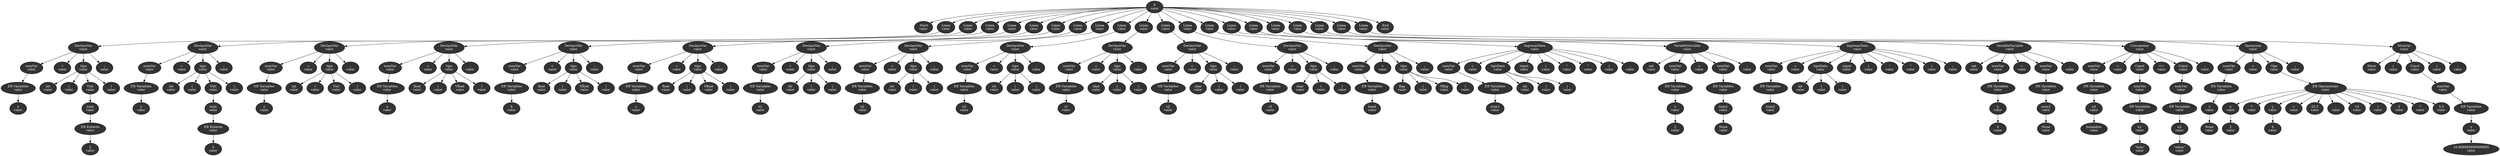 // Arbol
digraph {
	1 [label="F
valor" fillcolor="#333333" fontcolor=white style=filled]
	11 [label=".Start
valor" fillcolor="#333333" fontcolor=white style=filled]
	1 -> 11
	12 [label="Linea
valor" fillcolor="#333333" fontcolor=white style=filled]
	1 -> 12
	13 [label="Linea
valor" fillcolor="#333333" fontcolor=white style=filled]
	1 -> 13
	14 [label="Linea
valor" fillcolor="#333333" fontcolor=white style=filled]
	1 -> 14
	15 [label="Linea
valor" fillcolor="#333333" fontcolor=white style=filled]
	1 -> 15
	16 [label="Linea
valor" fillcolor="#333333" fontcolor=white style=filled]
	1 -> 16
	17 [label="Linea
valor" fillcolor="#333333" fontcolor=white style=filled]
	1 -> 17
	18 [label="Linea
valor" fillcolor="#333333" fontcolor=white style=filled]
	1 -> 18
	19 [label="Linea
valor" fillcolor="#333333" fontcolor=white style=filled]
	1 -> 19
	"1a" [label="Linea
valor" fillcolor="#333333" fontcolor=white style=filled]
	1 -> "1a"
	"1b" [label="Linea
valor" fillcolor="#333333" fontcolor=white style=filled]
	1 -> "1b"
	"1c" [label="Linea
valor" fillcolor="#333333" fontcolor=white style=filled]
	1 -> "1c"
	"1d" [label="Linea
valor" fillcolor="#333333" fontcolor=white style=filled]
	1 -> "1d"
	"1e" [label="Linea
valor" fillcolor="#333333" fontcolor=white style=filled]
	1 -> "1e"
	"1f" [label="Linea
valor" fillcolor="#333333" fontcolor=white style=filled]
	1 -> "1f"
	"1g" [label="Linea
valor" fillcolor="#333333" fontcolor=white style=filled]
	1 -> "1g"
	"1h" [label="Linea
valor" fillcolor="#333333" fontcolor=white style=filled]
	1 -> "1h"
	"1i" [label="Linea
valor" fillcolor="#333333" fontcolor=white style=filled]
	1 -> "1i"
	"1j" [label="Linea
valor" fillcolor="#333333" fontcolor=white style=filled]
	1 -> "1j"
	"1k" [label="Linea
valor" fillcolor="#333333" fontcolor=white style=filled]
	1 -> "1k"
	"1l" [label="Linea
valor" fillcolor="#333333" fontcolor=white style=filled]
	1 -> "1l"
	"1m" [label=".Exit
valor" fillcolor="#333333" fontcolor=white style=filled]
	1 -> "1m"
	121 [label="DeclaraVar
valor" fillcolor="#333333" fontcolor=white style=filled]
	12 -> 121
	131 [label="DeclaraVar
valor" fillcolor="#333333" fontcolor=white style=filled]
	13 -> 131
	141 [label="DeclaraVar
valor" fillcolor="#333333" fontcolor=white style=filled]
	14 -> 141
	151 [label="DeclaraVar
valor" fillcolor="#333333" fontcolor=white style=filled]
	15 -> 151
	161 [label="DeclaraVar
valor" fillcolor="#333333" fontcolor=white style=filled]
	16 -> 161
	171 [label="DeclaraVar
valor" fillcolor="#333333" fontcolor=white style=filled]
	17 -> 171
	181 [label="DeclaraVar
valor" fillcolor="#333333" fontcolor=white style=filled]
	18 -> 181
	191 [label="DeclaraVar
valor" fillcolor="#333333" fontcolor=white style=filled]
	19 -> 191
	"1a1" [label="DeclaraVar
valor" fillcolor="#333333" fontcolor=white style=filled]
	"1a" -> "1a1"
	"1b1" [label="DeclaraVar
valor" fillcolor="#333333" fontcolor=white style=filled]
	"1b" -> "1b1"
	"1c1" [label="DeclaraVar
valor" fillcolor="#333333" fontcolor=white style=filled]
	"1c" -> "1c1"
	"1d1" [label="DeclaraVar
valor" fillcolor="#333333" fontcolor=white style=filled]
	"1d" -> "1d1"
	"1e1" [label="DeclaraVar
valor" fillcolor="#333333" fontcolor=white style=filled]
	"1e" -> "1e1"
	"1f1" [label="IngresarDato
valor" fillcolor="#333333" fontcolor=white style=filled]
	"1f" -> "1f1"
	"1g1" [label="VariableVariable
valor" fillcolor="#333333" fontcolor=white style=filled]
	"1g" -> "1g1"
	"1h1" [label="IngresarDato
valor" fillcolor="#333333" fontcolor=white style=filled]
	"1h" -> "1h1"
	"1i1" [label="VariableVariable
valor" fillcolor="#333333" fontcolor=white style=filled]
	"1i" -> "1i1"
	"1j1" [label="Concatenar
valor" fillcolor="#333333" fontcolor=white style=filled]
	"1j" -> "1j1"
	"1k1" [label="Operacion
valor" fillcolor="#333333" fontcolor=white style=filled]
	"1k" -> "1k1"
	"1l1" [label="Mostrar
valor" fillcolor="#333333" fontcolor=white style=filled]
	"1l" -> "1l1"
	1211 [label="nomVar
valor" fillcolor="#333333" fontcolor=white style=filled]
	121 -> 1211
	1212 [label="=
valor" fillcolor="#333333" fontcolor=white style=filled]
	121 -> 1212
	1213 [label="tipo
valor" fillcolor="#333333" fontcolor=white style=filled]
	121 -> 1213
	1214 [label=";
valor" fillcolor="#333333" fontcolor=white style=filled]
	121 -> 1214
	1311 [label="nomVar
valor" fillcolor="#333333" fontcolor=white style=filled]
	131 -> 1311
	1312 [label="=
valor" fillcolor="#333333" fontcolor=white style=filled]
	131 -> 1312
	1313 [label="tipo
valor" fillcolor="#333333" fontcolor=white style=filled]
	131 -> 1313
	1314 [label=";
valor" fillcolor="#333333" fontcolor=white style=filled]
	131 -> 1314
	1411 [label="nomVar
valor" fillcolor="#333333" fontcolor=white style=filled]
	141 -> 1411
	1412 [label="=
valor" fillcolor="#333333" fontcolor=white style=filled]
	141 -> 1412
	1413 [label="tipo
valor" fillcolor="#333333" fontcolor=white style=filled]
	141 -> 1413
	1414 [label=";
valor" fillcolor="#333333" fontcolor=white style=filled]
	141 -> 1414
	1511 [label="nomVar
valor" fillcolor="#333333" fontcolor=white style=filled]
	151 -> 1511
	1512 [label="=
valor" fillcolor="#333333" fontcolor=white style=filled]
	151 -> 1512
	1513 [label="tipo
valor" fillcolor="#333333" fontcolor=white style=filled]
	151 -> 1513
	1514 [label=";
valor" fillcolor="#333333" fontcolor=white style=filled]
	151 -> 1514
	1611 [label="nomVar
valor" fillcolor="#333333" fontcolor=white style=filled]
	161 -> 1611
	1612 [label="=
valor" fillcolor="#333333" fontcolor=white style=filled]
	161 -> 1612
	1613 [label="tipo
valor" fillcolor="#333333" fontcolor=white style=filled]
	161 -> 1613
	1614 [label=";
valor" fillcolor="#333333" fontcolor=white style=filled]
	161 -> 1614
	1711 [label="nomVar
valor" fillcolor="#333333" fontcolor=white style=filled]
	171 -> 1711
	1712 [label="=
valor" fillcolor="#333333" fontcolor=white style=filled]
	171 -> 1712
	1713 [label="tipo
valor" fillcolor="#333333" fontcolor=white style=filled]
	171 -> 1713
	1714 [label=";
valor" fillcolor="#333333" fontcolor=white style=filled]
	171 -> 1714
	1811 [label="nomVar
valor" fillcolor="#333333" fontcolor=white style=filled]
	181 -> 1811
	1812 [label="=
valor" fillcolor="#333333" fontcolor=white style=filled]
	181 -> 1812
	1813 [label="tipo
valor" fillcolor="#333333" fontcolor=white style=filled]
	181 -> 1813
	1814 [label=";
valor" fillcolor="#333333" fontcolor=white style=filled]
	181 -> 1814
	1911 [label="nomVar
valor" fillcolor="#333333" fontcolor=white style=filled]
	191 -> 1911
	1912 [label="=
valor" fillcolor="#333333" fontcolor=white style=filled]
	191 -> 1912
	1913 [label="tipo
valor" fillcolor="#333333" fontcolor=white style=filled]
	191 -> 1913
	1914 [label=";
valor" fillcolor="#333333" fontcolor=white style=filled]
	191 -> 1914
	"1a11" [label="nomVar
valor" fillcolor="#333333" fontcolor=white style=filled]
	"1a1" -> "1a11"
	"1a12" [label="=
valor" fillcolor="#333333" fontcolor=white style=filled]
	"1a1" -> "1a12"
	"1a13" [label="tipo
valor" fillcolor="#333333" fontcolor=white style=filled]
	"1a1" -> "1a13"
	"1a14" [label=";
valor" fillcolor="#333333" fontcolor=white style=filled]
	"1a1" -> "1a14"
	"1b11" [label="nomVar
valor" fillcolor="#333333" fontcolor=white style=filled]
	"1b1" -> "1b11"
	"1b12" [label="=
valor" fillcolor="#333333" fontcolor=white style=filled]
	"1b1" -> "1b12"
	"1b13" [label="tipo
valor" fillcolor="#333333" fontcolor=white style=filled]
	"1b1" -> "1b13"
	"1b14" [label=";
valor" fillcolor="#333333" fontcolor=white style=filled]
	"1b1" -> "1b14"
	"1c11" [label="nomVar
valor" fillcolor="#333333" fontcolor=white style=filled]
	"1c1" -> "1c11"
	"1c12" [label="=
valor" fillcolor="#333333" fontcolor=white style=filled]
	"1c1" -> "1c12"
	"1c13" [label="tipo
valor" fillcolor="#333333" fontcolor=white style=filled]
	"1c1" -> "1c13"
	"1c14" [label=";
valor" fillcolor="#333333" fontcolor=white style=filled]
	"1c1" -> "1c14"
	"1d11" [label="nomVar
valor" fillcolor="#333333" fontcolor=white style=filled]
	"1d1" -> "1d11"
	"1d12" [label="=
valor" fillcolor="#333333" fontcolor=white style=filled]
	"1d1" -> "1d12"
	"1d13" [label="tipo
valor" fillcolor="#333333" fontcolor=white style=filled]
	"1d1" -> "1d13"
	"1d14" [label=";
valor" fillcolor="#333333" fontcolor=white style=filled]
	"1d1" -> "1d14"
	"1e11" [label="nomVar
valor" fillcolor="#333333" fontcolor=white style=filled]
	"1e1" -> "1e11"
	"1e12" [label="=
valor" fillcolor="#333333" fontcolor=white style=filled]
	"1e1" -> "1e12"
	"1e13" [label="tipo
valor" fillcolor="#333333" fontcolor=white style=filled]
	"1e1" -> "1e13"
	"1e14" [label=";
valor" fillcolor="#333333" fontcolor=white style=filled]
	"1e1" -> "1e14"
	"1f11" [label="nomVar
valor" fillcolor="#333333" fontcolor=white style=filled]
	"1f1" -> "1f11"
	"1f12" [label="=
valor" fillcolor="#333333" fontcolor=white style=filled]
	"1f1" -> "1f12"
	"1f13" [label="tipoDato
valor" fillcolor="#333333" fontcolor=white style=filled]
	"1f1" -> "1f13"
	"1f14" [label=".input
valor" fillcolor="#333333" fontcolor=white style=filled]
	"1f1" -> "1f14"
	"1f15" [label="(
valor" fillcolor="#333333" fontcolor=white style=filled]
	"1f1" -> "1f15"
	"1f16" [label="\"
valor" fillcolor="#333333" fontcolor=white style=filled]
	"1f1" -> "1f16"
	"1f17" [label="\"
valor" fillcolor="#333333" fontcolor=white style=filled]
	"1f1" -> "1f17"
	"1f18" [label=")
valor" fillcolor="#333333" fontcolor=white style=filled]
	"1f1" -> "1f18"
	"1f19" [label=";
valor" fillcolor="#333333" fontcolor=white style=filled]
	"1f1" -> "1f19"
	"1g11" [label="set
valor" fillcolor="#333333" fontcolor=white style=filled]
	"1g1" -> "1g11"
	"1g12" [label="nomVar
valor" fillcolor="#333333" fontcolor=white style=filled]
	"1g1" -> "1g12"
	"1g13" [label="=
valor" fillcolor="#333333" fontcolor=white style=filled]
	"1g1" -> "1g13"
	"1g14" [label="nomVar
valor" fillcolor="#333333" fontcolor=white style=filled]
	"1g1" -> "1g14"
	"1g15" [label=";
valor" fillcolor="#333333" fontcolor=white style=filled]
	"1g1" -> "1g15"
	"1h11" [label="nomVar
valor" fillcolor="#333333" fontcolor=white style=filled]
	"1h1" -> "1h11"
	"1h12" [label="=
valor" fillcolor="#333333" fontcolor=white style=filled]
	"1h1" -> "1h12"
	"1h13" [label="tipoDato
valor" fillcolor="#333333" fontcolor=white style=filled]
	"1h1" -> "1h13"
	"1h14" [label=".input
valor" fillcolor="#333333" fontcolor=white style=filled]
	"1h1" -> "1h14"
	"1h15" [label="(
valor" fillcolor="#333333" fontcolor=white style=filled]
	"1h1" -> "1h15"
	"1h16" [label="\"
valor" fillcolor="#333333" fontcolor=white style=filled]
	"1h1" -> "1h16"
	"1h17" [label="\"
valor" fillcolor="#333333" fontcolor=white style=filled]
	"1h1" -> "1h17"
	"1h18" [label=")
valor" fillcolor="#333333" fontcolor=white style=filled]
	"1h1" -> "1h18"
	"1h19" [label=";
valor" fillcolor="#333333" fontcolor=white style=filled]
	"1h1" -> "1h19"
	"1i11" [label="set
valor" fillcolor="#333333" fontcolor=white style=filled]
	"1i1" -> "1i11"
	"1i12" [label="nomVar
valor" fillcolor="#333333" fontcolor=white style=filled]
	"1i1" -> "1i12"
	"1i13" [label="=
valor" fillcolor="#333333" fontcolor=white style=filled]
	"1i1" -> "1i13"
	"1i14" [label="nomVar
valor" fillcolor="#333333" fontcolor=white style=filled]
	"1i1" -> "1i14"
	"1i15" [label=";
valor" fillcolor="#333333" fontcolor=white style=filled]
	"1i1" -> "1i15"
	"1j11" [label="nomVar
valor" fillcolor="#333333" fontcolor=white style=filled]
	"1j1" -> "1j11"
	"1j12" [label="=
valor" fillcolor="#333333" fontcolor=white style=filled]
	"1j1" -> "1j12"
	"1j13" [label="Conct
valor" fillcolor="#333333" fontcolor=white style=filled]
	"1j1" -> "1j13"
	"1j14" [label="<<
valor" fillcolor="#333333" fontcolor=white style=filled]
	"1j1" -> "1j14"
	"1j15" [label="Conct
valor" fillcolor="#333333" fontcolor=white style=filled]
	"1j1" -> "1j15"
	"1j16" [label=";
valor" fillcolor="#333333" fontcolor=white style=filled]
	"1j1" -> "1j16"
	"1k11" [label="nomVar
valor" fillcolor="#333333" fontcolor=white style=filled]
	"1k1" -> "1k11"
	"1k12" [label="=
valor" fillcolor="#333333" fontcolor=white style=filled]
	"1k1" -> "1k12"
	"1k13" [label="Ope
valor" fillcolor="#333333" fontcolor=white style=filled]
	"1k1" -> "1k13"
	"1k14" [label=";
valor" fillcolor="#333333" fontcolor=white style=filled]
	"1k1" -> "1k14"
	"1l11" [label="Show
valor" fillcolor="#333333" fontcolor=white style=filled]
	"1l1" -> "1l11"
	"1l12" [label="(
valor" fillcolor="#333333" fontcolor=white style=filled]
	"1l1" -> "1l12"
	"1l13" [label="Conct
valor" fillcolor="#333333" fontcolor=white style=filled]
	"1l1" -> "1l13"
	"1l14" [label=")
valor" fillcolor="#333333" fontcolor=white style=filled]
	"1l1" -> "1l14"
	"1l15" [label=";
valor" fillcolor="#333333" fontcolor=white style=filled]
	"1l1" -> "1l15"
	12111 [label="ER Variables
valor" fillcolor="#333333" fontcolor=white style=filled]
	1211 -> 12111
	12131 [label="int
valor" fillcolor="#333333" fontcolor=white style=filled]
	1213 -> 12131
	12132 [label="(
valor" fillcolor="#333333" fontcolor=white style=filled]
	1213 -> 12132
	12133 [label="Vint
valor" fillcolor="#333333" fontcolor=white style=filled]
	1213 -> 12133
	12134 [label=")
valor" fillcolor="#333333" fontcolor=white style=filled]
	1213 -> 12134
	13111 [label="ER Variables
valor" fillcolor="#333333" fontcolor=white style=filled]
	1311 -> 13111
	13131 [label="int
valor" fillcolor="#333333" fontcolor=white style=filled]
	1313 -> 13131
	13132 [label="(
valor" fillcolor="#333333" fontcolor=white style=filled]
	1313 -> 13132
	13133 [label="Vint
valor" fillcolor="#333333" fontcolor=white style=filled]
	1313 -> 13133
	13134 [label=")
valor" fillcolor="#333333" fontcolor=white style=filled]
	1313 -> 13134
	14111 [label="ER Variables
valor" fillcolor="#333333" fontcolor=white style=filled]
	1411 -> 14111
	14131 [label="int
valor" fillcolor="#333333" fontcolor=white style=filled]
	1413 -> 14131
	14132 [label="(
valor" fillcolor="#333333" fontcolor=white style=filled]
	1413 -> 14132
	14133 [label="Vint
valor" fillcolor="#333333" fontcolor=white style=filled]
	1413 -> 14133
	14134 [label=")
valor" fillcolor="#333333" fontcolor=white style=filled]
	1413 -> 14134
	15111 [label="ER Variables
valor" fillcolor="#333333" fontcolor=white style=filled]
	1511 -> 15111
	15131 [label="float
valor" fillcolor="#333333" fontcolor=white style=filled]
	1513 -> 15131
	15132 [label="(
valor" fillcolor="#333333" fontcolor=white style=filled]
	1513 -> 15132
	15133 [label="Vfloat
valor" fillcolor="#333333" fontcolor=white style=filled]
	1513 -> 15133
	15134 [label=")
valor" fillcolor="#333333" fontcolor=white style=filled]
	1513 -> 15134
	16111 [label="ER Variables
valor" fillcolor="#333333" fontcolor=white style=filled]
	1611 -> 16111
	16131 [label="float
valor" fillcolor="#333333" fontcolor=white style=filled]
	1613 -> 16131
	16132 [label="(
valor" fillcolor="#333333" fontcolor=white style=filled]
	1613 -> 16132
	16133 [label="Vfloat
valor" fillcolor="#333333" fontcolor=white style=filled]
	1613 -> 16133
	16134 [label=")
valor" fillcolor="#333333" fontcolor=white style=filled]
	1613 -> 16134
	17111 [label="ER Variables
valor" fillcolor="#333333" fontcolor=white style=filled]
	1711 -> 17111
	17131 [label="float
valor" fillcolor="#333333" fontcolor=white style=filled]
	1713 -> 17131
	17132 [label="(
valor" fillcolor="#333333" fontcolor=white style=filled]
	1713 -> 17132
	17133 [label="Vfloat
valor" fillcolor="#333333" fontcolor=white style=filled]
	1713 -> 17133
	17134 [label=")
valor" fillcolor="#333333" fontcolor=white style=filled]
	1713 -> 17134
	18111 [label="ER Variables
valor" fillcolor="#333333" fontcolor=white style=filled]
	1811 -> 18111
	18131 [label="str
valor" fillcolor="#333333" fontcolor=white style=filled]
	1813 -> 18131
	18132 [label="(
valor" fillcolor="#333333" fontcolor=white style=filled]
	1813 -> 18132
	18133 [label=")
valor" fillcolor="#333333" fontcolor=white style=filled]
	1813 -> 18133
	19111 [label="ER Variables
valor" fillcolor="#333333" fontcolor=white style=filled]
	1911 -> 19111
	19131 [label="str
valor" fillcolor="#333333" fontcolor=white style=filled]
	1913 -> 19131
	19132 [label="(
valor" fillcolor="#333333" fontcolor=white style=filled]
	1913 -> 19132
	19133 [label=")
valor" fillcolor="#333333" fontcolor=white style=filled]
	1913 -> 19133
	"1a111" [label="ER Variables
valor" fillcolor="#333333" fontcolor=white style=filled]
	"1a11" -> "1a111"
	"1a131" [label="str
valor" fillcolor="#333333" fontcolor=white style=filled]
	"1a13" -> "1a131"
	"1a132" [label="(
valor" fillcolor="#333333" fontcolor=white style=filled]
	"1a13" -> "1a132"
	"1a133" [label=")
valor" fillcolor="#333333" fontcolor=white style=filled]
	"1a13" -> "1a133"
	"1b111" [label="ER Variables
valor" fillcolor="#333333" fontcolor=white style=filled]
	"1b11" -> "1b111"
	"1b131" [label="char
valor" fillcolor="#333333" fontcolor=white style=filled]
	"1b13" -> "1b131"
	"1b132" [label="(
valor" fillcolor="#333333" fontcolor=white style=filled]
	"1b13" -> "1b132"
	"1b133" [label=")
valor" fillcolor="#333333" fontcolor=white style=filled]
	"1b13" -> "1b133"
	"1c111" [label="ER Variables
valor" fillcolor="#333333" fontcolor=white style=filled]
	"1c11" -> "1c111"
	"1c131" [label="char
valor" fillcolor="#333333" fontcolor=white style=filled]
	"1c13" -> "1c131"
	"1c132" [label="(
valor" fillcolor="#333333" fontcolor=white style=filled]
	"1c13" -> "1c132"
	"1c133" [label=")
valor" fillcolor="#333333" fontcolor=white style=filled]
	"1c13" -> "1c133"
	"1d111" [label="ER Variables
valor" fillcolor="#333333" fontcolor=white style=filled]
	"1d11" -> "1d111"
	"1d131" [label="char
valor" fillcolor="#333333" fontcolor=white style=filled]
	"1d13" -> "1d131"
	"1d132" [label="(
valor" fillcolor="#333333" fontcolor=white style=filled]
	"1d13" -> "1d132"
	"1d133" [label=")
valor" fillcolor="#333333" fontcolor=white style=filled]
	"1d13" -> "1d133"
	"1e111" [label="ER Variables
valor" fillcolor="#333333" fontcolor=white style=filled]
	"1e11" -> "1e111"
	"1e131" [label="flag
valor" fillcolor="#333333" fontcolor=white style=filled]
	"1e13" -> "1e131"
	"1e132" [label="(
valor" fillcolor="#333333" fontcolor=white style=filled]
	"1e13" -> "1e132"
	"1e133" [label="Vflag
valor" fillcolor="#333333" fontcolor=white style=filled]
	"1e13" -> "1e133"
	"1e134" [label=")
valor" fillcolor="#333333" fontcolor=white style=filled]
	"1e13" -> "1e134"
	"1f111" [label="ER Variables
valor" fillcolor="#333333" fontcolor=white style=filled]
	"1f11" -> "1f111"
	"1f131" [label="int
valor" fillcolor="#333333" fontcolor=white style=filled]
	"1f13" -> "1f131"
	"1f132" [label="(
valor" fillcolor="#333333" fontcolor=white style=filled]
	"1f13" -> "1f132"
	"1f133" [label=")
valor" fillcolor="#333333" fontcolor=white style=filled]
	"1f13" -> "1f133"
	"1g121" [label="ER Variables
valor" fillcolor="#333333" fontcolor=white style=filled]
	"1g12" -> "1g121"
	"1g141" [label="ER Variables
valor" fillcolor="#333333" fontcolor=white style=filled]
	"1g14" -> "1g141"
	"1h111" [label="ER Variables
valor" fillcolor="#333333" fontcolor=white style=filled]
	"1h11" -> "1h111"
	"1h131" [label="int
valor" fillcolor="#333333" fontcolor=white style=filled]
	"1h13" -> "1h131"
	"1h132" [label="(
valor" fillcolor="#333333" fontcolor=white style=filled]
	"1h13" -> "1h132"
	"1h133" [label=")
valor" fillcolor="#333333" fontcolor=white style=filled]
	"1h13" -> "1h133"
	"1i121" [label="ER Variables
valor" fillcolor="#333333" fontcolor=white style=filled]
	"1i12" -> "1i121"
	"1i141" [label="ER Variables
valor" fillcolor="#333333" fontcolor=white style=filled]
	"1i14" -> "1i141"
	"1j111" [label="ER Variables
valor" fillcolor="#333333" fontcolor=white style=filled]
	"1j11" -> "1j111"
	"1j131" [label="nomVar
valor" fillcolor="#333333" fontcolor=white style=filled]
	"1j13" -> "1j131"
	"1j151" [label="nomVar
valor" fillcolor="#333333" fontcolor=white style=filled]
	"1j15" -> "1j151"
	"1k111" [label="ER Variables
valor" fillcolor="#333333" fontcolor=white style=filled]
	"1k11" -> "1k111"
	"1k131" [label="ER Operaciones
valor" fillcolor="#333333" fontcolor=white style=filled]
	"1k13" -> "1k131"
	"1l131" [label="nomVar
valor" fillcolor="#333333" fontcolor=white style=filled]
	"1l13" -> "1l131"
	121111 [label="x
valor" fillcolor="#333333" fontcolor=white style=filled]
	12111 -> 121111
	121331 [label="num
valor" fillcolor="#333333" fontcolor=white style=filled]
	12133 -> 121331
	131111 [label="y
valor" fillcolor="#333333" fontcolor=white style=filled]
	13111 -> 131111
	131331 [label="num
valor" fillcolor="#333333" fontcolor=white style=filled]
	13133 -> 131331
	141111 [label="z
valor" fillcolor="#333333" fontcolor=white style=filled]
	14111 -> 141111
	151111 [label="a
valor" fillcolor="#333333" fontcolor=white style=filled]
	15111 -> 151111
	161111 [label="b
valor" fillcolor="#333333" fontcolor=white style=filled]
	16111 -> 161111
	171111 [label="c
valor" fillcolor="#333333" fontcolor=white style=filled]
	17111 -> 171111
	181111 [label="n1
valor" fillcolor="#333333" fontcolor=white style=filled]
	18111 -> 181111
	191111 [label="n2
valor" fillcolor="#333333" fontcolor=white style=filled]
	19111 -> 191111
	"1a1111" [label="n3
valor" fillcolor="#333333" fontcolor=white style=filled]
	"1a111" -> "1a1111"
	"1b1111" [label="c1
valor" fillcolor="#333333" fontcolor=white style=filled]
	"1b111" -> "1b1111"
	"1c1111" [label="c2
valor" fillcolor="#333333" fontcolor=white style=filled]
	"1c111" -> "1c1111"
	"1d1111" [label="c3
valor" fillcolor="#333333" fontcolor=white style=filled]
	"1d111" -> "1d1111"
	"1e1111" [label="band
valor" fillcolor="#333333" fontcolor=white style=filled]
	"1e111" -> "1e1111"
	"1f1111" [label="num1
valor" fillcolor="#333333" fontcolor=white style=filled]
	"1f111" -> "1f1111"
	"1g1211" [label="x
valor" fillcolor="#333333" fontcolor=white style=filled]
	"1g121" -> "1g1211"
	"1g1411" [label="num1
valor" fillcolor="#333333" fontcolor=white style=filled]
	"1g141" -> "1g1411"
	"1h1111" [label="num2
valor" fillcolor="#333333" fontcolor=white style=filled]
	"1h111" -> "1h1111"
	"1i1211" [label="y
valor" fillcolor="#333333" fontcolor=white style=filled]
	"1i121" -> "1i1211"
	"1i1411" [label="num2
valor" fillcolor="#333333" fontcolor=white style=filled]
	"1i141" -> "1i1411"
	"1j1111" [label="n3
valor" fillcolor="#333333" fontcolor=white style=filled]
	"1j111" -> "1j1111"
	"1j1311" [label="ER Variables
valor" fillcolor="#333333" fontcolor=white style=filled]
	"1j131" -> "1j1311"
	"1j1511" [label="ER Variables
valor" fillcolor="#333333" fontcolor=white style=filled]
	"1j151" -> "1j1511"
	"1k1111" [label="z
valor" fillcolor="#333333" fontcolor=white style=filled]
	"1k111" -> "1k1111"
	"1k1311" [label="x
valor" fillcolor="#333333" fontcolor=white style=filled]
	"1k131" -> "1k1311"
	"1k1312" [label="*
valor" fillcolor="#333333" fontcolor=white style=filled]
	"1k131" -> "1k1312"
	"1k1313" [label="y
valor" fillcolor="#333333" fontcolor=white style=filled]
	"1k131" -> "1k1313"
	"1k1314" [label="+
valor" fillcolor="#333333" fontcolor=white style=filled]
	"1k131" -> "1k1314"
	"1k1315" [label="25.3
valor" fillcolor="#333333" fontcolor=white style=filled]
	"1k131" -> "1k1315"
	"1k1316" [label="-
valor" fillcolor="#333333" fontcolor=white style=filled]
	"1k131" -> "1k1316"
	"1k1317" [label="14
valor" fillcolor="#333333" fontcolor=white style=filled]
	"1k131" -> "1k1317"
	"1k1318" [label="/
valor" fillcolor="#333333" fontcolor=white style=filled]
	"1k131" -> "1k1318"
	"1k1319" [label="2
valor" fillcolor="#333333" fontcolor=white style=filled]
	"1k131" -> "1k1319"
	"1k131a" [label="*
valor" fillcolor="#333333" fontcolor=white style=filled]
	"1k131" -> "1k131a"
	"1k131b" [label="3.2
valor" fillcolor="#333333" fontcolor=white style=filled]
	"1k131" -> "1k131b"
	"1l1311" [label="ER Variables
valor" fillcolor="#333333" fontcolor=white style=filled]
	"1l131" -> "1l1311"
	1213311 [label="ER Enteros
valor" fillcolor="#333333" fontcolor=white style=filled]
	121331 -> 1213311
	1313311 [label="ER Enteros
valor" fillcolor="#333333" fontcolor=white style=filled]
	131331 -> 1313311
	"1j13111" [label="n1
valor" fillcolor="#333333" fontcolor=white style=filled]
	"1j1311" -> "1j13111"
	"1j15111" [label="n2
valor" fillcolor="#333333" fontcolor=white style=filled]
	"1j1511" -> "1j15111"
	"1l13111" [label="z
valor" fillcolor="#333333" fontcolor=white style=filled]
	"1l1311" -> "1l13111"
	"1g12111" [label="2
valor" fillcolor="#333333" fontcolor=white style=filled]
	"1g1211" -> "1g12111"
	"1g14111" [label="None
valor" fillcolor="#333333" fontcolor=white style=filled]
	"1g1411" -> "1g14111"
	"1i12111" [label="4
valor" fillcolor="#333333" fontcolor=white style=filled]
	"1i1211" -> "1i12111"
	"1i14111" [label="None
valor" fillcolor="#333333" fontcolor=white style=filled]
	"1i1411" -> "1i14111"
	"1j11111" [label="holaadios
valor" fillcolor="#333333" fontcolor=white style=filled]
	"1j1111" -> "1j11111"
	"1k11111" [label="None
valor" fillcolor="#333333" fontcolor=white style=filled]
	"1k1111" -> "1k11111"
	"1k13111" [label="2
valor" fillcolor="#333333" fontcolor=white style=filled]
	"1k1311" -> "1k13111"
	"1k13131" [label="4
valor" fillcolor="#333333" fontcolor=white style=filled]
	"1k1313" -> "1k13131"
	12133111 [label="2
valor" fillcolor="#333333" fontcolor=white style=filled]
	1213311 -> 12133111
	13133111 [label="4
valor" fillcolor="#333333" fontcolor=white style=filled]
	1313311 -> 13133111
	"1j131111" [label="\"hola\"
valor" fillcolor="#333333" fontcolor=white style=filled]
	"1j13111" -> "1j131111"
	"1j151111" [label="\"adios\"
valor" fillcolor="#333333" fontcolor=white style=filled]
	"1j15111" -> "1j151111"
	"1l131111" [label="10.899999999999995
valor" fillcolor="#333333" fontcolor=white style=filled]
	"1l13111" -> "1l131111"
}
